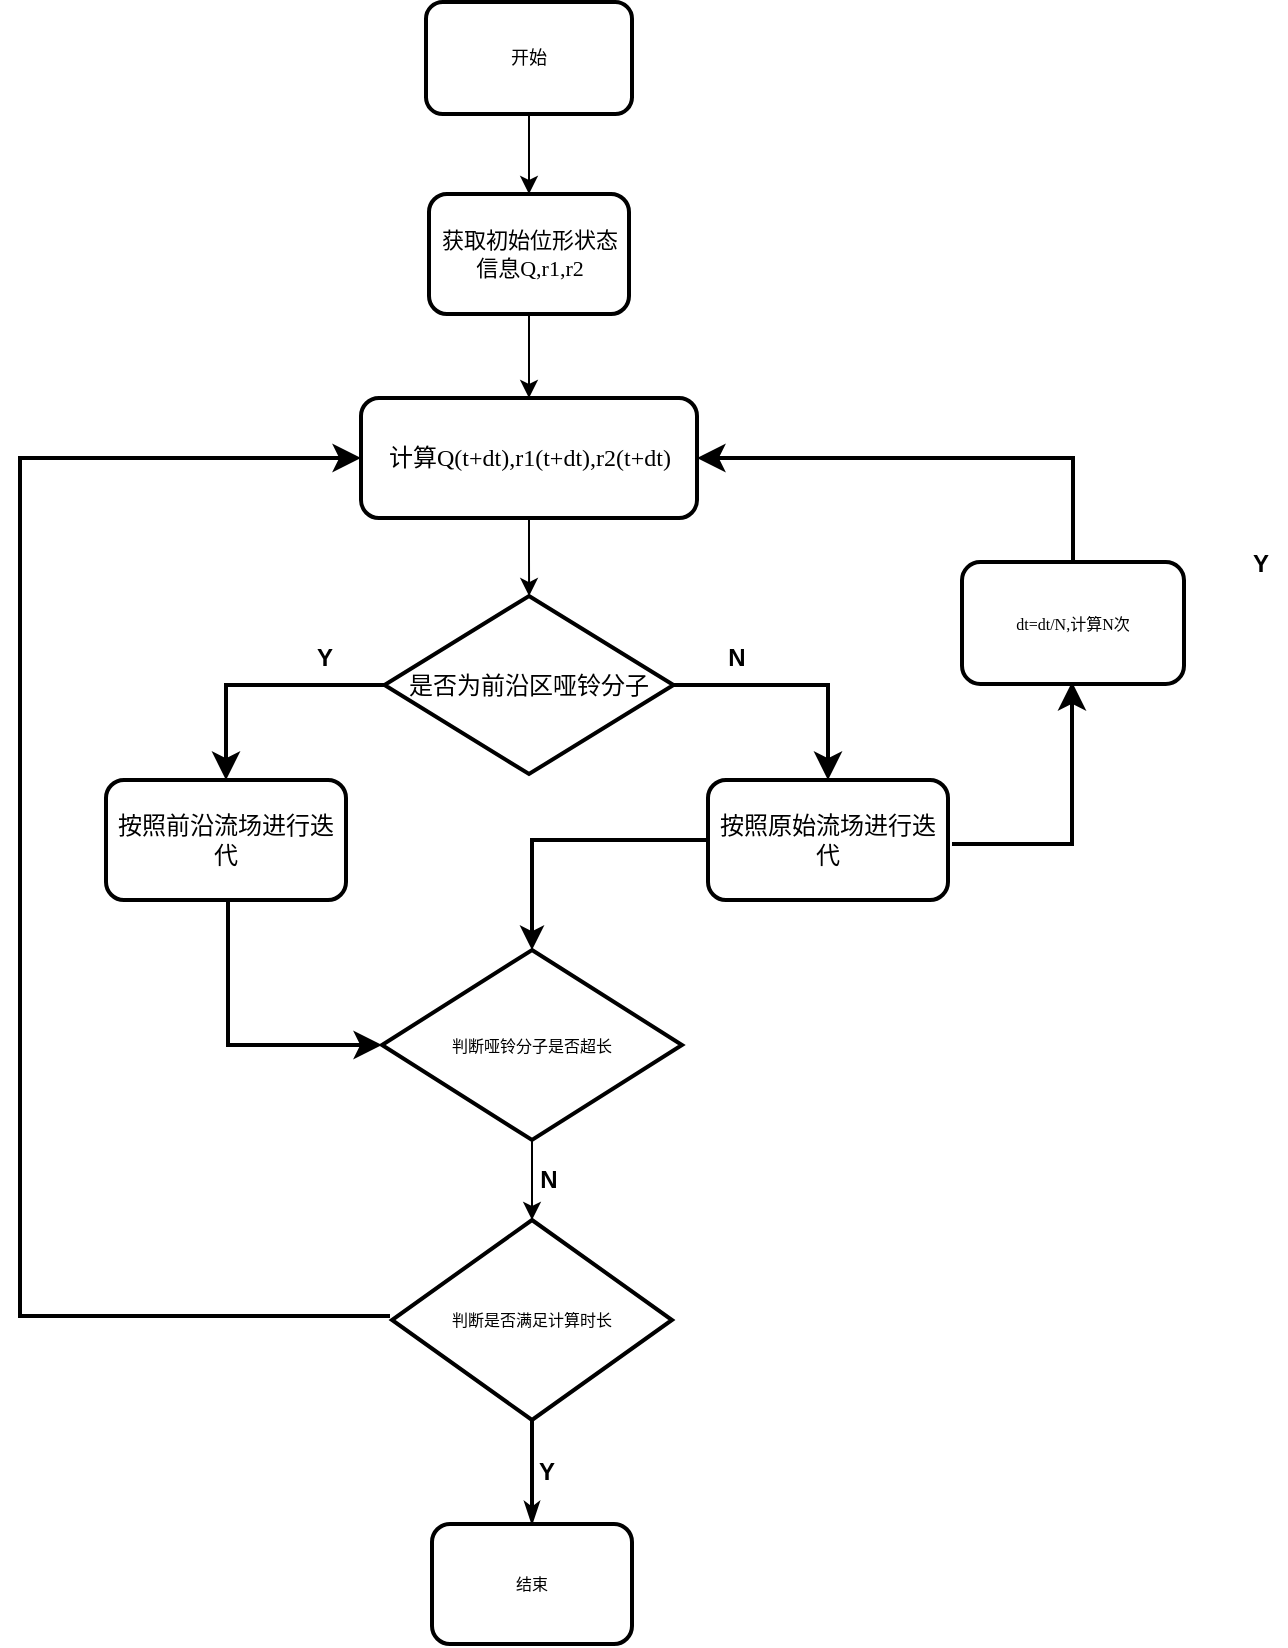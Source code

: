 <mxfile version="21.0.8" type="github">
  <diagram name="Page-1" id="74e2e168-ea6b-b213-b513-2b3c1d86103e">
    <mxGraphModel dx="1036" dy="535" grid="0" gridSize="10" guides="1" tooltips="1" connect="1" arrows="1" fold="1" page="1" pageScale="1" pageWidth="1100" pageHeight="850" background="none" math="0" shadow="0">
      <root>
        <mxCell id="0" />
        <mxCell id="1" parent="0" />
        <mxCell id="pBZqy-24k48PtXodU0PR-14" value="" style="edgeStyle=orthogonalEdgeStyle;rounded=0;orthogonalLoop=1;jettySize=auto;html=1;" edge="1" parent="1" source="77e6c97f196da883-8" target="77e6c97f196da883-11">
          <mxGeometry relative="1" as="geometry" />
        </mxCell>
        <mxCell id="77e6c97f196da883-8" value="&lt;font style=&quot;font-size: 9px;&quot;&gt;开始&lt;/font&gt;" style="rounded=1;whiteSpace=wrap;html=1;shadow=0;labelBackgroundColor=none;strokeWidth=2;fontFamily=Verdana;fontSize=9;align=center;" parent="1" vertex="1">
          <mxGeometry x="367" y="46" width="103" height="56" as="geometry" />
        </mxCell>
        <mxCell id="pBZqy-24k48PtXodU0PR-15" value="" style="edgeStyle=orthogonalEdgeStyle;rounded=0;orthogonalLoop=1;jettySize=auto;html=1;" edge="1" parent="1" source="77e6c97f196da883-11" target="pBZqy-24k48PtXodU0PR-12">
          <mxGeometry relative="1" as="geometry" />
        </mxCell>
        <mxCell id="77e6c97f196da883-11" value="&lt;font style=&quot;font-size: 11px;&quot;&gt;获取初始位形状态信息Q,r1,r2&lt;/font&gt;" style="rounded=1;whiteSpace=wrap;html=1;shadow=0;labelBackgroundColor=none;strokeWidth=2;fontFamily=Verdana;fontSize=8;align=center;" parent="1" vertex="1">
          <mxGeometry x="368.5" y="142" width="100" height="60" as="geometry" />
        </mxCell>
        <mxCell id="77e6c97f196da883-15" value="dt=dt/N,计算N次" style="rounded=1;whiteSpace=wrap;html=1;shadow=0;labelBackgroundColor=none;strokeWidth=2;fontFamily=Verdana;fontSize=8;align=center;" parent="1" vertex="1">
          <mxGeometry x="635" y="326" width="111" height="61" as="geometry" />
        </mxCell>
        <mxCell id="77e6c97f196da883-16" value="判断是否满足计算时长" style="rhombus;whiteSpace=wrap;html=1;rounded=0;shadow=0;labelBackgroundColor=none;strokeWidth=2;fontFamily=Verdana;fontSize=8;align=center;" parent="1" vertex="1">
          <mxGeometry x="350" y="655" width="140" height="100" as="geometry" />
        </mxCell>
        <mxCell id="77e6c97f196da883-35" style="edgeStyle=orthogonalEdgeStyle;rounded=1;html=1;labelBackgroundColor=none;startArrow=none;startFill=0;startSize=5;endArrow=classicThin;endFill=1;endSize=5;jettySize=auto;orthogonalLoop=1;strokeWidth=2;fontFamily=Verdana;fontSize=8" parent="1" source="77e6c97f196da883-16" target="77e6c97f196da883-17" edge="1">
          <mxGeometry relative="1" as="geometry" />
        </mxCell>
        <mxCell id="pBZqy-24k48PtXodU0PR-17" value="" style="edgeStyle=orthogonalEdgeStyle;rounded=0;orthogonalLoop=1;jettySize=auto;html=1;" edge="1" parent="1" source="77e6c97f196da883-20" target="77e6c97f196da883-16">
          <mxGeometry relative="1" as="geometry" />
        </mxCell>
        <mxCell id="77e6c97f196da883-20" value="判断哑铃分子是否超长" style="rhombus;whiteSpace=wrap;html=1;rounded=0;shadow=0;labelBackgroundColor=none;strokeWidth=2;fontFamily=Verdana;fontSize=8;align=center;" parent="1" vertex="1">
          <mxGeometry x="345" y="520" width="150" height="95" as="geometry" />
        </mxCell>
        <mxCell id="77e6c97f196da883-17" value="结束" style="rounded=1;whiteSpace=wrap;html=1;shadow=0;labelBackgroundColor=none;strokeWidth=2;fontFamily=Verdana;fontSize=8;align=center;" parent="1" vertex="1">
          <mxGeometry x="370" y="807" width="100" height="60" as="geometry" />
        </mxCell>
        <mxCell id="BoxLvL8MPdrxsjl6-heK-12" value="&lt;b&gt;Y&lt;/b&gt;" style="text;html=1;align=center;verticalAlign=middle;resizable=0;points=[];autosize=1;strokeColor=none;fillColor=none;" parent="1" vertex="1">
          <mxGeometry x="771" y="314" width="26" height="26" as="geometry" />
        </mxCell>
        <mxCell id="BoxLvL8MPdrxsjl6-heK-13" value="&lt;b&gt;N&lt;/b&gt;" style="text;html=1;align=center;verticalAlign=middle;resizable=0;points=[];autosize=1;strokeColor=none;fillColor=none;" parent="1" vertex="1">
          <mxGeometry x="414" y="622" width="27" height="26" as="geometry" />
        </mxCell>
        <mxCell id="BoxLvL8MPdrxsjl6-heK-14" value="&lt;b&gt;Y&lt;/b&gt;" style="text;html=1;align=center;verticalAlign=middle;resizable=0;points=[];autosize=1;strokeColor=none;fillColor=none;" parent="1" vertex="1">
          <mxGeometry x="414" y="768" width="26" height="26" as="geometry" />
        </mxCell>
        <mxCell id="pBZqy-24k48PtXodU0PR-1" value="&lt;font face=&quot;Verdana&quot;&gt;是否为前沿区哑铃分子&lt;/font&gt;" style="rhombus;whiteSpace=wrap;html=1;strokeWidth=2;" vertex="1" parent="1">
          <mxGeometry x="346.25" y="343" width="144.5" height="89" as="geometry" />
        </mxCell>
        <mxCell id="pBZqy-24k48PtXodU0PR-2" value="按照前沿流场进行迭代" style="rounded=1;whiteSpace=wrap;html=1;strokeWidth=2;" vertex="1" parent="1">
          <mxGeometry x="207" y="435" width="120" height="60" as="geometry" />
        </mxCell>
        <mxCell id="pBZqy-24k48PtXodU0PR-4" value="按照原始流场进行迭代" style="rounded=1;whiteSpace=wrap;html=1;strokeWidth=2;" vertex="1" parent="1">
          <mxGeometry x="508" y="435" width="120" height="60" as="geometry" />
        </mxCell>
        <mxCell id="pBZqy-24k48PtXodU0PR-8" value="" style="edgeStyle=segmentEdgeStyle;endArrow=classic;html=1;curved=0;rounded=0;endSize=8;startSize=8;entryX=0;entryY=0.5;entryDx=0;entryDy=0;exitX=0.5;exitY=1;exitDx=0;exitDy=0;strokeWidth=2;" edge="1" parent="1" source="pBZqy-24k48PtXodU0PR-2" target="77e6c97f196da883-20">
          <mxGeometry width="50" height="50" relative="1" as="geometry">
            <mxPoint x="503" y="563" as="sourcePoint" />
            <mxPoint x="553" y="513" as="targetPoint" />
            <Array as="points">
              <mxPoint x="268" y="568" />
            </Array>
          </mxGeometry>
        </mxCell>
        <mxCell id="pBZqy-24k48PtXodU0PR-9" value="" style="edgeStyle=segmentEdgeStyle;endArrow=classic;html=1;curved=0;rounded=0;endSize=8;startSize=8;exitX=1;exitY=0.5;exitDx=0;exitDy=0;strokeWidth=2;" edge="1" parent="1" source="pBZqy-24k48PtXodU0PR-1" target="pBZqy-24k48PtXodU0PR-4">
          <mxGeometry width="50" height="50" relative="1" as="geometry">
            <mxPoint x="503" y="563" as="sourcePoint" />
            <mxPoint x="553" y="513" as="targetPoint" />
          </mxGeometry>
        </mxCell>
        <mxCell id="pBZqy-24k48PtXodU0PR-11" value="" style="edgeStyle=segmentEdgeStyle;endArrow=classic;html=1;curved=0;rounded=0;endSize=8;startSize=8;entryX=0.5;entryY=0;entryDx=0;entryDy=0;exitX=0;exitY=0.5;exitDx=0;exitDy=0;strokeWidth=2;" edge="1" parent="1" source="pBZqy-24k48PtXodU0PR-1" target="pBZqy-24k48PtXodU0PR-2">
          <mxGeometry width="50" height="50" relative="1" as="geometry">
            <mxPoint x="349" y="379" as="sourcePoint" />
            <mxPoint x="266" y="375" as="targetPoint" />
          </mxGeometry>
        </mxCell>
        <mxCell id="pBZqy-24k48PtXodU0PR-16" value="" style="edgeStyle=orthogonalEdgeStyle;rounded=0;orthogonalLoop=1;jettySize=auto;html=1;" edge="1" parent="1" source="pBZqy-24k48PtXodU0PR-12" target="pBZqy-24k48PtXodU0PR-1">
          <mxGeometry relative="1" as="geometry" />
        </mxCell>
        <mxCell id="pBZqy-24k48PtXodU0PR-12" value="&lt;font face=&quot;Verdana&quot;&gt;计算Q(t+dt),r1(t+dt),r2(t+dt)&lt;/font&gt;" style="rounded=1;whiteSpace=wrap;html=1;strokeWidth=2;" vertex="1" parent="1">
          <mxGeometry x="334.5" y="244" width="168" height="60" as="geometry" />
        </mxCell>
        <mxCell id="pBZqy-24k48PtXodU0PR-18" value="" style="endArrow=classic;html=1;rounded=0;exitX=0;exitY=0.5;exitDx=0;exitDy=0;entryX=0.5;entryY=0;entryDx=0;entryDy=0;strokeWidth=2;" edge="1" parent="1" source="pBZqy-24k48PtXodU0PR-4" target="77e6c97f196da883-20">
          <mxGeometry width="50" height="50" relative="1" as="geometry">
            <mxPoint x="503" y="614" as="sourcePoint" />
            <mxPoint x="553" y="564" as="targetPoint" />
            <Array as="points">
              <mxPoint x="420" y="465" />
            </Array>
          </mxGeometry>
        </mxCell>
        <mxCell id="pBZqy-24k48PtXodU0PR-19" value="&lt;b&gt;Y&lt;/b&gt;" style="text;html=1;align=center;verticalAlign=middle;resizable=0;points=[];autosize=1;strokeColor=none;fillColor=none;" vertex="1" parent="1">
          <mxGeometry x="303" y="361" width="26" height="26" as="geometry" />
        </mxCell>
        <mxCell id="pBZqy-24k48PtXodU0PR-20" value="&lt;b&gt;N&lt;/b&gt;" style="text;html=1;align=center;verticalAlign=middle;resizable=0;points=[];autosize=1;strokeColor=none;fillColor=none;" vertex="1" parent="1">
          <mxGeometry x="508" y="361" width="27" height="26" as="geometry" />
        </mxCell>
        <mxCell id="pBZqy-24k48PtXodU0PR-22" value="" style="edgeStyle=segmentEdgeStyle;endArrow=classic;html=1;curved=0;rounded=0;endSize=8;startSize=8;strokeWidth=2;" edge="1" parent="1">
          <mxGeometry width="50" height="50" relative="1" as="geometry">
            <mxPoint x="630" y="467" as="sourcePoint" />
            <mxPoint x="690" y="386" as="targetPoint" />
          </mxGeometry>
        </mxCell>
        <mxCell id="pBZqy-24k48PtXodU0PR-24" value="" style="edgeStyle=segmentEdgeStyle;endArrow=classic;html=1;curved=0;rounded=0;endSize=8;startSize=8;exitX=0.5;exitY=0;exitDx=0;exitDy=0;entryX=1;entryY=0.5;entryDx=0;entryDy=0;strokeWidth=2;" edge="1" parent="1" source="77e6c97f196da883-15" target="pBZqy-24k48PtXodU0PR-12">
          <mxGeometry width="50" height="50" relative="1" as="geometry">
            <mxPoint x="503" y="443" as="sourcePoint" />
            <mxPoint x="553" y="393" as="targetPoint" />
            <Array as="points">
              <mxPoint x="691" y="274" />
            </Array>
          </mxGeometry>
        </mxCell>
        <mxCell id="pBZqy-24k48PtXodU0PR-25" value="" style="edgeStyle=elbowEdgeStyle;elbow=horizontal;endArrow=classic;html=1;curved=0;rounded=0;endSize=8;startSize=8;strokeWidth=2;" edge="1" parent="1" target="pBZqy-24k48PtXodU0PR-12">
          <mxGeometry width="50" height="50" relative="1" as="geometry">
            <mxPoint x="349" y="703" as="sourcePoint" />
            <mxPoint x="257" y="637" as="targetPoint" />
            <Array as="points">
              <mxPoint x="164" y="485" />
            </Array>
          </mxGeometry>
        </mxCell>
      </root>
    </mxGraphModel>
  </diagram>
</mxfile>
